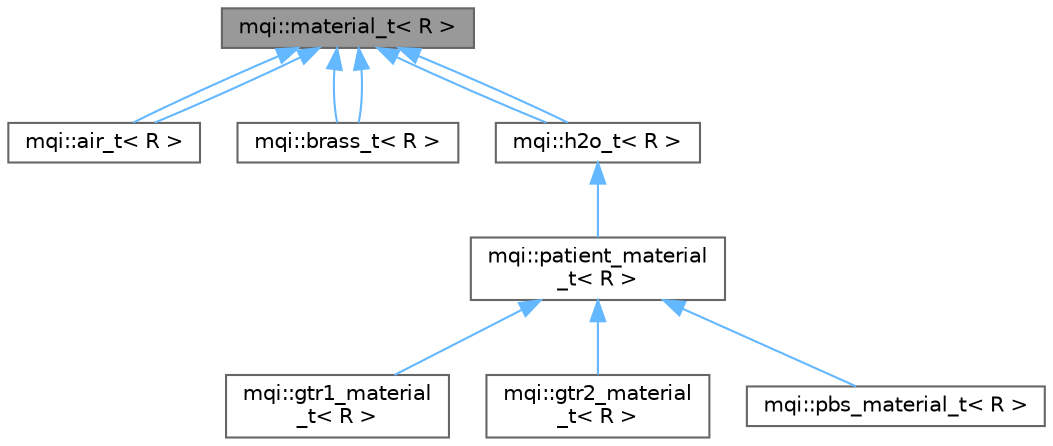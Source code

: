 digraph "mqi::material_t&lt; R &gt;"
{
 // LATEX_PDF_SIZE
  bgcolor="transparent";
  edge [fontname=Helvetica,fontsize=10,labelfontname=Helvetica,labelfontsize=10];
  node [fontname=Helvetica,fontsize=10,shape=box,height=0.2,width=0.4];
  Node1 [id="Node000001",label="mqi::material_t\< R \>",height=0.2,width=0.4,color="gray40", fillcolor="grey60", style="filled", fontcolor="black",tooltip="water_t"];
  Node1 -> Node2 [id="edge1_Node000001_Node000002",dir="back",color="steelblue1",style="solid",tooltip=" "];
  Node2 [id="Node000002",label="mqi::air_t\< R \>",height=0.2,width=0.4,color="gray40", fillcolor="white", style="filled",URL="$classmqi_1_1air__t.html",tooltip="brass_t"];
  Node1 -> Node2 [id="edge2_Node000001_Node000002",dir="back",color="steelblue1",style="solid",tooltip=" "];
  Node1 -> Node3 [id="edge3_Node000001_Node000003",dir="back",color="steelblue1",style="solid",tooltip=" "];
  Node3 [id="Node000003",label="mqi::brass_t\< R \>",height=0.2,width=0.4,color="gray40", fillcolor="white", style="filled",URL="$classmqi_1_1brass__t.html",tooltip="A class representing brass, derived from material_t."];
  Node1 -> Node3 [id="edge4_Node000001_Node000003",dir="back",color="steelblue1",style="solid",tooltip=" "];
  Node1 -> Node4 [id="edge5_Node000001_Node000004",dir="back",color="steelblue1",style="solid",tooltip=" "];
  Node4 [id="Node000004",label="mqi::h2o_t\< R \>",height=0.2,width=0.4,color="gray40", fillcolor="white", style="filled",URL="$classmqi_1_1h2o__t.html",tooltip="air_t"];
  Node4 -> Node5 [id="edge6_Node000004_Node000005",dir="back",color="steelblue1",style="solid",tooltip=" "];
  Node5 [id="Node000005",label="mqi::patient_material\l_t\< R \>",height=0.2,width=0.4,color="gray40", fillcolor="white", style="filled",URL="$classmqi_1_1patient__material__t.html",tooltip="Represents patient-specific materials based on CT Hounsfield Units (HU)."];
  Node5 -> Node6 [id="edge7_Node000005_Node000006",dir="back",color="steelblue1",style="solid",tooltip=" "];
  Node6 [id="Node000006",label="mqi::gtr1_material\l_t\< R \>",height=0.2,width=0.4,color="gray40", fillcolor="white", style="filled",URL="$classmqi_1_1gtr1__material__t.html",tooltip="A material definition class specific to the GTR1 machine."];
  Node5 -> Node7 [id="edge8_Node000005_Node000007",dir="back",color="steelblue1",style="solid",tooltip=" "];
  Node7 [id="Node000007",label="mqi::gtr2_material\l_t\< R \>",height=0.2,width=0.4,color="gray40", fillcolor="white", style="filled",URL="$classmqi_1_1gtr2__material__t.html",tooltip="A material definition class specific to the GTR2 machine."];
  Node5 -> Node8 [id="edge9_Node000005_Node000008",dir="back",color="steelblue1",style="solid",tooltip=" "];
  Node8 [id="Node000008",label="mqi::pbs_material_t\< R \>",height=0.2,width=0.4,color="gray40", fillcolor="white", style="filled",URL="$classmqi_1_1pbs__material__t.html",tooltip="A material definition class for Pencil Beam Scanning (PBS) simulations."];
  Node1 -> Node4 [id="edge10_Node000001_Node000004",dir="back",color="steelblue1",style="solid",tooltip=" "];
}
